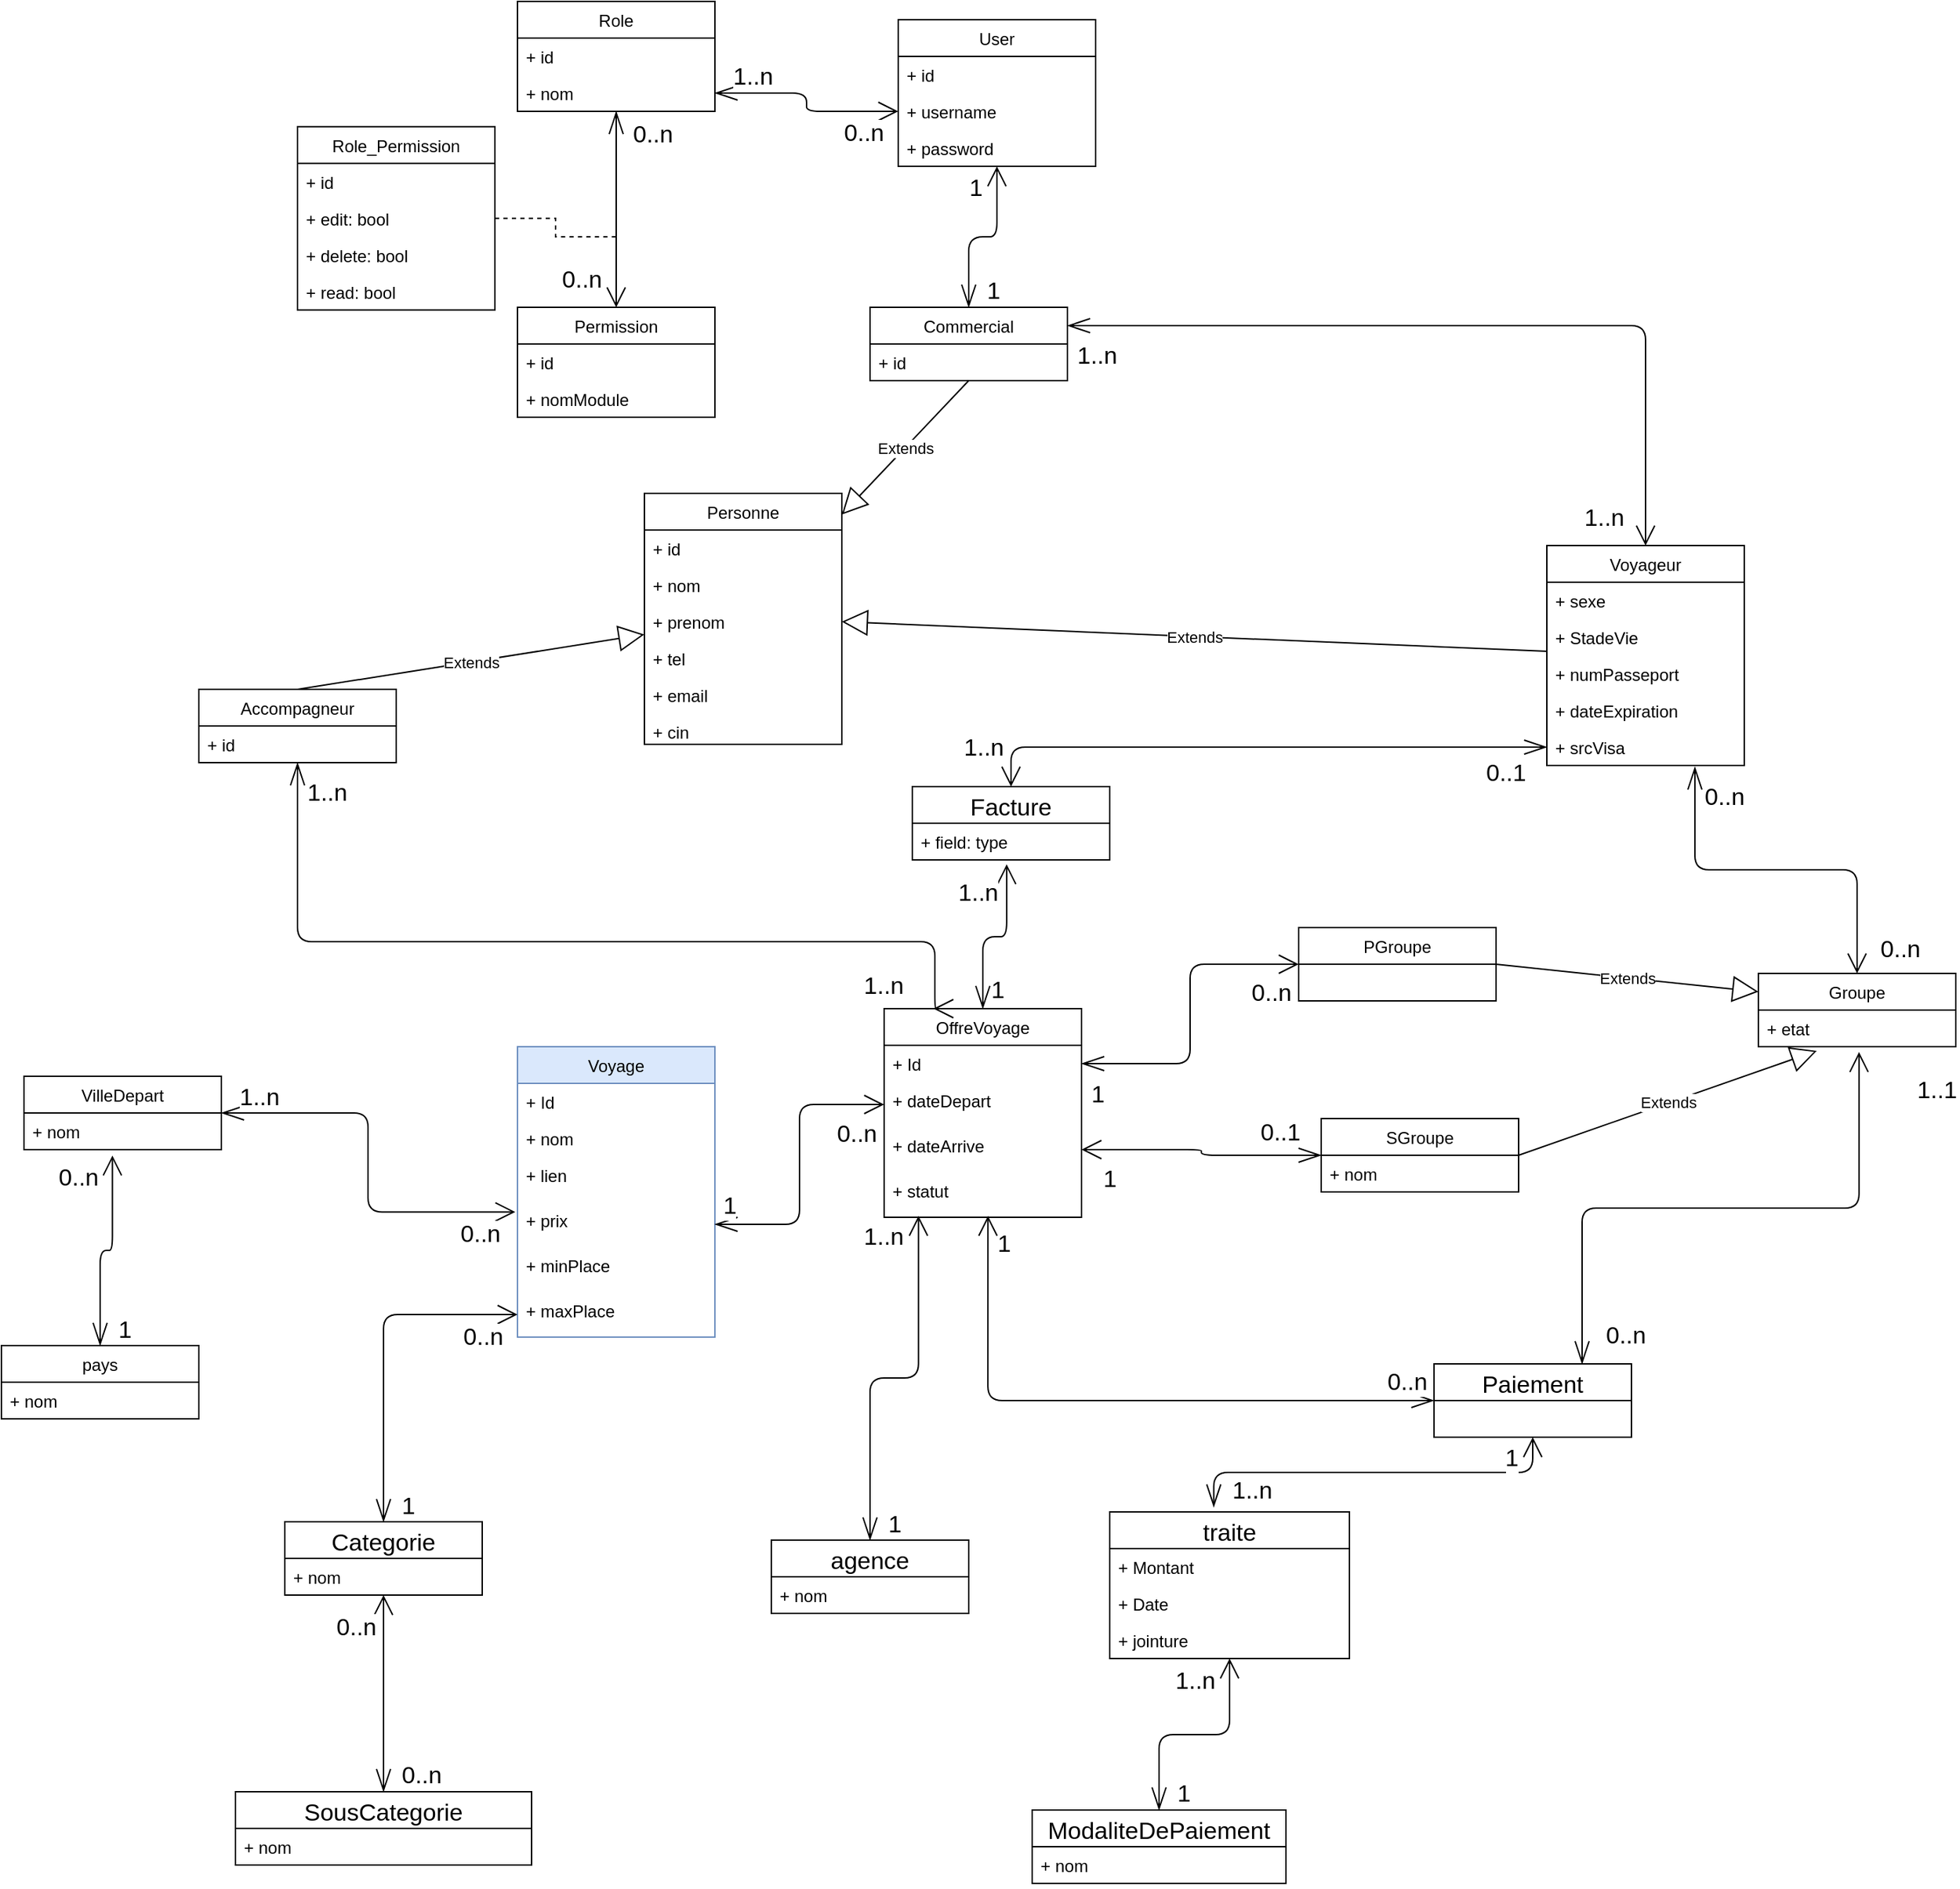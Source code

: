 <mxfile version="10.9.8" type="device"><diagram id="6EffG0PN63xr3bLfFd8C" name="Page-1"><mxGraphModel dx="1350" dy="1904" grid="1" gridSize="10" guides="1" tooltips="1" connect="1" arrows="1" fold="1" page="1" pageScale="1" pageWidth="850" pageHeight="1100" math="0" shadow="0"><root><mxCell id="0"/><mxCell id="1" parent="0"/><mxCell id="KXkBBrI5jtYuJ2ZugJr0-1" value="Voyage" style="swimlane;fontStyle=0;childLayout=stackLayout;horizontal=1;startSize=26;fillColor=#dae8fc;horizontalStack=0;resizeParent=1;resizeParentMax=0;resizeLast=0;collapsible=1;marginBottom=0;strokeColor=#6c8ebf;" parent="1" vertex="1"><mxGeometry x="650" y="294.5" width="140" height="206" as="geometry"/></mxCell><mxCell id="KXkBBrI5jtYuJ2ZugJr0-2" value="+ Id" style="text;strokeColor=none;fillColor=none;align=left;verticalAlign=top;spacingLeft=4;spacingRight=4;overflow=hidden;rotatable=0;points=[[0,0.5],[1,0.5]];portConstraint=eastwest;" parent="KXkBBrI5jtYuJ2ZugJr0-1" vertex="1"><mxGeometry y="26" width="140" height="26" as="geometry"/></mxCell><mxCell id="KXkBBrI5jtYuJ2ZugJr0-130" value="+ nom" style="text;strokeColor=none;fillColor=none;align=left;verticalAlign=top;spacingLeft=4;spacingRight=4;overflow=hidden;rotatable=0;points=[[0,0.5],[1,0.5]];portConstraint=eastwest;" parent="KXkBBrI5jtYuJ2ZugJr0-1" vertex="1"><mxGeometry y="52" width="140" height="26" as="geometry"/></mxCell><mxCell id="KXkBBrI5jtYuJ2ZugJr0-78" value="+ lien" style="text;strokeColor=none;fillColor=none;align=left;verticalAlign=top;spacingLeft=4;spacingRight=4;overflow=hidden;rotatable=0;points=[[0,0.5],[1,0.5]];portConstraint=eastwest;" parent="KXkBBrI5jtYuJ2ZugJr0-1" vertex="1"><mxGeometry y="78" width="140" height="32" as="geometry"/></mxCell><mxCell id="KXkBBrI5jtYuJ2ZugJr0-7" value="+ prix" style="text;strokeColor=none;fillColor=none;align=left;verticalAlign=top;spacingLeft=4;spacingRight=4;overflow=hidden;rotatable=0;points=[[0,0.5],[1,0.5]];portConstraint=eastwest;" parent="KXkBBrI5jtYuJ2ZugJr0-1" vertex="1"><mxGeometry y="110" width="140" height="32" as="geometry"/></mxCell><mxCell id="KXkBBrI5jtYuJ2ZugJr0-9" value="+ minPlace" style="text;strokeColor=none;fillColor=none;align=left;verticalAlign=top;spacingLeft=4;spacingRight=4;overflow=hidden;rotatable=0;points=[[0,0.5],[1,0.5]];portConstraint=eastwest;" parent="KXkBBrI5jtYuJ2ZugJr0-1" vertex="1"><mxGeometry y="142" width="140" height="32" as="geometry"/></mxCell><mxCell id="KXkBBrI5jtYuJ2ZugJr0-10" value="+ maxPlace" style="text;strokeColor=none;fillColor=none;align=left;verticalAlign=top;spacingLeft=4;spacingRight=4;overflow=hidden;rotatable=0;points=[[0,0.5],[1,0.5]];portConstraint=eastwest;" parent="KXkBBrI5jtYuJ2ZugJr0-1" vertex="1"><mxGeometry y="174" width="140" height="32" as="geometry"/></mxCell><mxCell id="KXkBBrI5jtYuJ2ZugJr0-12" value="Voyageur" style="swimlane;fontStyle=0;childLayout=stackLayout;horizontal=1;startSize=26;fillColor=none;horizontalStack=0;resizeParent=1;resizeParentMax=0;resizeLast=0;collapsible=1;marginBottom=0;html=0;" parent="1" vertex="1"><mxGeometry x="1380" y="-61" width="140" height="156" as="geometry"/></mxCell><mxCell id="KXkBBrI5jtYuJ2ZugJr0-16" value="+ sexe" style="text;strokeColor=none;fillColor=none;align=left;verticalAlign=top;spacingLeft=4;spacingRight=4;overflow=hidden;rotatable=0;points=[[0,0.5],[1,0.5]];portConstraint=eastwest;" parent="KXkBBrI5jtYuJ2ZugJr0-12" vertex="1"><mxGeometry y="26" width="140" height="26" as="geometry"/></mxCell><mxCell id="KXkBBrI5jtYuJ2ZugJr0-18" value="+ StadeVie" style="text;strokeColor=none;fillColor=none;align=left;verticalAlign=top;spacingLeft=4;spacingRight=4;overflow=hidden;rotatable=0;points=[[0,0.5],[1,0.5]];portConstraint=eastwest;" parent="KXkBBrI5jtYuJ2ZugJr0-12" vertex="1"><mxGeometry y="52" width="140" height="26" as="geometry"/></mxCell><mxCell id="KXkBBrI5jtYuJ2ZugJr0-21" value="+ numPasseport" style="text;strokeColor=none;fillColor=none;align=left;verticalAlign=top;spacingLeft=4;spacingRight=4;overflow=hidden;rotatable=0;points=[[0,0.5],[1,0.5]];portConstraint=eastwest;" parent="KXkBBrI5jtYuJ2ZugJr0-12" vertex="1"><mxGeometry y="78" width="140" height="26" as="geometry"/></mxCell><mxCell id="AhOKwYRZR0KPIhG8IY1f-8" value="+ dateExpiration" style="text;strokeColor=none;fillColor=none;align=left;verticalAlign=top;spacingLeft=4;spacingRight=4;overflow=hidden;rotatable=0;points=[[0,0.5],[1,0.5]];portConstraint=eastwest;" vertex="1" parent="KXkBBrI5jtYuJ2ZugJr0-12"><mxGeometry y="104" width="140" height="26" as="geometry"/></mxCell><mxCell id="KXkBBrI5jtYuJ2ZugJr0-22" value="+ srcVisa" style="text;strokeColor=none;fillColor=none;align=left;verticalAlign=top;spacingLeft=4;spacingRight=4;overflow=hidden;rotatable=0;points=[[0,0.5],[1,0.5]];portConstraint=eastwest;" parent="KXkBBrI5jtYuJ2ZugJr0-12" vertex="1"><mxGeometry y="130" width="140" height="26" as="geometry"/></mxCell><mxCell id="KXkBBrI5jtYuJ2ZugJr0-24" value="Commercial" style="swimlane;fontStyle=0;childLayout=stackLayout;horizontal=1;startSize=26;fillColor=none;horizontalStack=0;resizeParent=1;resizeParentMax=0;resizeLast=0;collapsible=1;marginBottom=0;html=0;" parent="1" vertex="1"><mxGeometry x="900" y="-230" width="140" height="52" as="geometry"/></mxCell><mxCell id="723uPb_m9EfrFKwQc0QF-35" value="+ id" style="text;strokeColor=none;fillColor=none;align=left;verticalAlign=top;spacingLeft=4;spacingRight=4;overflow=hidden;rotatable=0;points=[[0,0.5],[1,0.5]];portConstraint=eastwest;" parent="KXkBBrI5jtYuJ2ZugJr0-24" vertex="1"><mxGeometry y="26" width="140" height="26" as="geometry"/></mxCell><mxCell id="KXkBBrI5jtYuJ2ZugJr0-28" value="Personne" style="swimlane;fontStyle=0;childLayout=stackLayout;horizontal=1;startSize=26;fillColor=none;horizontalStack=0;resizeParent=1;resizeParentMax=0;resizeLast=0;collapsible=1;marginBottom=0;html=0;" parent="1" vertex="1"><mxGeometry x="740" y="-98" width="140" height="178" as="geometry"/></mxCell><mxCell id="KXkBBrI5jtYuJ2ZugJr0-29" value="+ id" style="text;strokeColor=none;fillColor=none;align=left;verticalAlign=top;spacingLeft=4;spacingRight=4;overflow=hidden;rotatable=0;points=[[0,0.5],[1,0.5]];portConstraint=eastwest;" parent="KXkBBrI5jtYuJ2ZugJr0-28" vertex="1"><mxGeometry y="26" width="140" height="26" as="geometry"/></mxCell><mxCell id="KXkBBrI5jtYuJ2ZugJr0-30" value="+ nom" style="text;strokeColor=none;fillColor=none;align=left;verticalAlign=top;spacingLeft=4;spacingRight=4;overflow=hidden;rotatable=0;points=[[0,0.5],[1,0.5]];portConstraint=eastwest;" parent="KXkBBrI5jtYuJ2ZugJr0-28" vertex="1"><mxGeometry y="52" width="140" height="26" as="geometry"/></mxCell><mxCell id="KXkBBrI5jtYuJ2ZugJr0-31" value="+ prenom" style="text;strokeColor=none;fillColor=none;align=left;verticalAlign=top;spacingLeft=4;spacingRight=4;overflow=hidden;rotatable=0;points=[[0,0.5],[1,0.5]];portConstraint=eastwest;" parent="KXkBBrI5jtYuJ2ZugJr0-28" vertex="1"><mxGeometry y="78" width="140" height="26" as="geometry"/></mxCell><mxCell id="KXkBBrI5jtYuJ2ZugJr0-32" value="+ tel" style="text;strokeColor=none;fillColor=none;align=left;verticalAlign=top;spacingLeft=4;spacingRight=4;overflow=hidden;rotatable=0;points=[[0,0.5],[1,0.5]];portConstraint=eastwest;" parent="KXkBBrI5jtYuJ2ZugJr0-28" vertex="1"><mxGeometry y="104" width="140" height="26" as="geometry"/></mxCell><mxCell id="KXkBBrI5jtYuJ2ZugJr0-33" value="+ email" style="text;strokeColor=none;fillColor=none;align=left;verticalAlign=top;spacingLeft=4;spacingRight=4;overflow=hidden;rotatable=0;points=[[0,0.5],[1,0.5]];portConstraint=eastwest;" parent="KXkBBrI5jtYuJ2ZugJr0-28" vertex="1"><mxGeometry y="130" width="140" height="26" as="geometry"/></mxCell><mxCell id="KXkBBrI5jtYuJ2ZugJr0-34" value="+ cin" style="text;strokeColor=none;fillColor=none;align=left;verticalAlign=top;spacingLeft=4;spacingRight=4;overflow=hidden;rotatable=0;points=[[0,0.5],[1,0.5]];portConstraint=eastwest;" parent="KXkBBrI5jtYuJ2ZugJr0-28" vertex="1"><mxGeometry y="156" width="140" height="22" as="geometry"/></mxCell><mxCell id="KXkBBrI5jtYuJ2ZugJr0-42" value="Accompagneur" style="swimlane;fontStyle=0;childLayout=stackLayout;horizontal=1;startSize=26;fillColor=none;horizontalStack=0;resizeParent=1;resizeParentMax=0;resizeLast=0;collapsible=1;marginBottom=0;html=0;" parent="1" vertex="1"><mxGeometry x="424" y="41" width="140" height="52" as="geometry"/></mxCell><mxCell id="723uPb_m9EfrFKwQc0QF-33" value="+ id" style="text;strokeColor=none;fillColor=none;align=left;verticalAlign=top;spacingLeft=4;spacingRight=4;overflow=hidden;rotatable=0;points=[[0,0.5],[1,0.5]];portConstraint=eastwest;" parent="KXkBBrI5jtYuJ2ZugJr0-42" vertex="1"><mxGeometry y="26" width="140" height="26" as="geometry"/></mxCell><mxCell id="KXkBBrI5jtYuJ2ZugJr0-46" value="Extends" style="endArrow=block;endSize=16;endFill=0;html=1;exitX=0.5;exitY=1;exitDx=0;exitDy=0;" parent="1" source="KXkBBrI5jtYuJ2ZugJr0-24" target="KXkBBrI5jtYuJ2ZugJr0-28" edge="1"><mxGeometry width="160" relative="1" as="geometry"><mxPoint x="290" y="634.5" as="sourcePoint"/><mxPoint x="730" y="114.5" as="targetPoint"/></mxGeometry></mxCell><mxCell id="KXkBBrI5jtYuJ2ZugJr0-47" value="Extends" style="endArrow=block;endSize=16;endFill=0;html=1;exitX=0.5;exitY=0;exitDx=0;exitDy=0;" parent="1" source="KXkBBrI5jtYuJ2ZugJr0-42" target="KXkBBrI5jtYuJ2ZugJr0-28" edge="1"><mxGeometry width="160" relative="1" as="geometry"><mxPoint x="270" y="674.5" as="sourcePoint"/><mxPoint x="430" y="674.5" as="targetPoint"/></mxGeometry></mxCell><mxCell id="KXkBBrI5jtYuJ2ZugJr0-48" value="Extends" style="endArrow=block;endSize=16;endFill=0;html=1;entryX=1;entryY=0.5;entryDx=0;entryDy=0;" parent="1" source="KXkBBrI5jtYuJ2ZugJr0-12" target="KXkBBrI5jtYuJ2ZugJr0-31" edge="1"><mxGeometry width="160" relative="1" as="geometry"><mxPoint x="840" y="115.5" as="sourcePoint"/><mxPoint x="780" y="-75.5" as="targetPoint"/></mxGeometry></mxCell><mxCell id="KXkBBrI5jtYuJ2ZugJr0-68" value="" style="endArrow=open;html=1;endSize=12;startArrow=openThin;startSize=14;startFill=0;edgeStyle=orthogonalEdgeStyle;exitX=1;exitY=0.25;exitDx=0;exitDy=0;" parent="1" source="KXkBBrI5jtYuJ2ZugJr0-24" target="KXkBBrI5jtYuJ2ZugJr0-12" edge="1"><mxGeometry relative="1" as="geometry"><mxPoint x="840" y="34.5" as="sourcePoint"/><mxPoint x="1019.857" y="-66" as="targetPoint"/></mxGeometry></mxCell><mxCell id="KXkBBrI5jtYuJ2ZugJr0-69" value="1..n" style="resizable=0;html=1;align=left;verticalAlign=top;labelBackgroundColor=#ffffff;fontSize=17;spacing=7;" parent="KXkBBrI5jtYuJ2ZugJr0-68" connectable="0" vertex="1"><mxGeometry x="-1" relative="1" as="geometry"/></mxCell><mxCell id="KXkBBrI5jtYuJ2ZugJr0-70" value="1..n" style="resizable=0;html=1;align=right;verticalAlign=top;labelBackgroundColor=#ffffff;fontSize=17;spacing=6;spacingRight=1;" parent="KXkBBrI5jtYuJ2ZugJr0-68" connectable="0" vertex="1"><mxGeometry x="1" relative="1" as="geometry"><mxPoint x="-10" y="-40" as="offset"/></mxGeometry></mxCell><mxCell id="KXkBBrI5jtYuJ2ZugJr0-75" value="" style="endArrow=open;html=1;endSize=12;startArrow=openThin;startSize=14;startFill=0;edgeStyle=orthogonalEdgeStyle;exitX=0.5;exitY=1;exitDx=0;exitDy=0;entryX=0.25;entryY=0;entryDx=0;entryDy=0;elbow=vertical;" parent="1" source="KXkBBrI5jtYuJ2ZugJr0-42" target="qyflQts6QzViR7CF0K68-1" edge="1"><mxGeometry relative="1" as="geometry"><mxPoint x="409.857" y="144.286" as="sourcePoint"/><mxPoint x="590" y="170" as="targetPoint"/><Array as="points"><mxPoint x="494" y="220"/><mxPoint x="946" y="220"/></Array></mxGeometry></mxCell><mxCell id="KXkBBrI5jtYuJ2ZugJr0-76" value="1..n" style="resizable=0;html=1;align=left;verticalAlign=top;labelBackgroundColor=#ffffff;fontSize=17;spacing=7;" parent="KXkBBrI5jtYuJ2ZugJr0-75" connectable="0" vertex="1"><mxGeometry x="-1" relative="1" as="geometry"/></mxCell><mxCell id="KXkBBrI5jtYuJ2ZugJr0-77" value="1..n" style="resizable=0;html=1;align=right;verticalAlign=top;labelBackgroundColor=#ffffff;fontSize=17;spacing=6;spacingRight=1;" parent="KXkBBrI5jtYuJ2ZugJr0-75" connectable="0" vertex="1"><mxGeometry x="1" relative="1" as="geometry"><mxPoint x="-15.5" y="-37" as="offset"/></mxGeometry></mxCell><mxCell id="KXkBBrI5jtYuJ2ZugJr0-79" value="Paiement" style="swimlane;fontStyle=0;childLayout=stackLayout;horizontal=1;startSize=26;fillColor=none;horizontalStack=0;resizeParent=1;resizeParentMax=0;resizeLast=0;collapsible=1;marginBottom=0;fontSize=17;html=0;" parent="1" vertex="1"><mxGeometry x="1300" y="519.5" width="140" height="52" as="geometry"/></mxCell><mxCell id="KXkBBrI5jtYuJ2ZugJr0-83" value="traite" style="swimlane;fontStyle=0;childLayout=stackLayout;horizontal=1;startSize=26;fillColor=none;horizontalStack=0;resizeParent=1;resizeParentMax=0;resizeLast=0;collapsible=1;marginBottom=0;fontSize=17;html=0;" parent="1" vertex="1"><mxGeometry x="1070" y="624.5" width="170" height="104" as="geometry"/></mxCell><mxCell id="KXkBBrI5jtYuJ2ZugJr0-84" value="+ Montant" style="text;strokeColor=none;fillColor=none;align=left;verticalAlign=top;spacingLeft=4;spacingRight=4;overflow=hidden;rotatable=0;points=[[0,0.5],[1,0.5]];portConstraint=eastwest;" parent="KXkBBrI5jtYuJ2ZugJr0-83" vertex="1"><mxGeometry y="26" width="170" height="26" as="geometry"/></mxCell><mxCell id="KXkBBrI5jtYuJ2ZugJr0-85" value="+ Date" style="text;strokeColor=none;fillColor=none;align=left;verticalAlign=top;spacingLeft=4;spacingRight=4;overflow=hidden;rotatable=0;points=[[0,0.5],[1,0.5]];portConstraint=eastwest;" parent="KXkBBrI5jtYuJ2ZugJr0-83" vertex="1"><mxGeometry y="52" width="170" height="26" as="geometry"/></mxCell><mxCell id="KXkBBrI5jtYuJ2ZugJr0-116" value="+ jointure&#xA;" style="text;strokeColor=none;fillColor=none;align=left;verticalAlign=top;spacingLeft=4;spacingRight=4;overflow=hidden;rotatable=0;points=[[0,0.5],[1,0.5]];portConstraint=eastwest;" parent="KXkBBrI5jtYuJ2ZugJr0-83" vertex="1"><mxGeometry y="78" width="170" height="26" as="geometry"/></mxCell><mxCell id="KXkBBrI5jtYuJ2ZugJr0-87" value="Facture" style="swimlane;fontStyle=0;childLayout=stackLayout;horizontal=1;startSize=26;fillColor=none;horizontalStack=0;resizeParent=1;resizeParentMax=0;resizeLast=0;collapsible=1;marginBottom=0;fontSize=17;html=0;" parent="1" vertex="1"><mxGeometry x="930" y="110" width="140" height="52" as="geometry"/></mxCell><mxCell id="KXkBBrI5jtYuJ2ZugJr0-88" value="+ field: type" style="text;strokeColor=none;fillColor=none;align=left;verticalAlign=top;spacingLeft=4;spacingRight=4;overflow=hidden;rotatable=0;points=[[0,0.5],[1,0.5]];portConstraint=eastwest;" parent="KXkBBrI5jtYuJ2ZugJr0-87" vertex="1"><mxGeometry y="26" width="140" height="26" as="geometry"/></mxCell><mxCell id="KXkBBrI5jtYuJ2ZugJr0-90" value="" style="endArrow=open;html=1;endSize=12;startArrow=openThin;startSize=14;startFill=0;edgeStyle=elbowEdgeStyle;entryX=0.478;entryY=1.118;entryDx=0;entryDy=0;exitX=0.5;exitY=0;exitDx=0;exitDy=0;elbow=vertical;entryPerimeter=0;" parent="1" source="qyflQts6QzViR7CF0K68-1" target="KXkBBrI5jtYuJ2ZugJr0-88" edge="1"><mxGeometry relative="1" as="geometry"><mxPoint x="811" y="265" as="sourcePoint"/><mxPoint x="1060" y="370" as="targetPoint"/></mxGeometry></mxCell><mxCell id="KXkBBrI5jtYuJ2ZugJr0-91" value="1" style="resizable=0;html=1;align=left;verticalAlign=top;labelBackgroundColor=#ffffff;fontSize=17;spacing=7;" parent="KXkBBrI5jtYuJ2ZugJr0-90" connectable="0" vertex="1"><mxGeometry x="-1" relative="1" as="geometry"><mxPoint x="-1" y="-35" as="offset"/></mxGeometry></mxCell><mxCell id="KXkBBrI5jtYuJ2ZugJr0-92" value="1..n" style="resizable=0;html=1;align=right;verticalAlign=top;labelBackgroundColor=#ffffff;fontSize=17;spacing=6;spacingRight=1;" parent="KXkBBrI5jtYuJ2ZugJr0-90" connectable="0" vertex="1"><mxGeometry x="1" relative="1" as="geometry"/></mxCell><mxCell id="KXkBBrI5jtYuJ2ZugJr0-97" value="" style="endArrow=open;html=1;endSize=12;startArrow=openThin;startSize=14;startFill=0;entryX=0.5;entryY=0;entryDx=0;entryDy=0;edgeStyle=orthogonalEdgeStyle;elbow=vertical;exitX=0;exitY=0.5;exitDx=0;exitDy=0;" parent="1" source="KXkBBrI5jtYuJ2ZugJr0-22" target="KXkBBrI5jtYuJ2ZugJr0-87" edge="1"><mxGeometry relative="1" as="geometry"><mxPoint x="1200" y="110" as="sourcePoint"/><mxPoint x="1157" y="102" as="targetPoint"/></mxGeometry></mxCell><mxCell id="KXkBBrI5jtYuJ2ZugJr0-98" value="&lt;div&gt;0..1&lt;/div&gt;" style="resizable=0;html=1;align=left;verticalAlign=top;labelBackgroundColor=#ffffff;fontSize=17;spacing=7;" parent="KXkBBrI5jtYuJ2ZugJr0-97" connectable="0" vertex="1"><mxGeometry x="-1" relative="1" as="geometry"><mxPoint x="-50" y="-3" as="offset"/></mxGeometry></mxCell><mxCell id="KXkBBrI5jtYuJ2ZugJr0-99" value="1..n" style="resizable=0;html=1;align=right;verticalAlign=top;labelBackgroundColor=#ffffff;fontSize=17;spacing=6;spacingRight=1;" parent="KXkBBrI5jtYuJ2ZugJr0-97" connectable="0" vertex="1"><mxGeometry x="1" relative="1" as="geometry"><mxPoint x="0.5" y="-48.5" as="offset"/></mxGeometry></mxCell><mxCell id="KXkBBrI5jtYuJ2ZugJr0-112" value="" style="endArrow=open;html=1;endSize=12;startArrow=openThin;startSize=14;startFill=0;exitX=0.434;exitY=-0.033;exitDx=0;exitDy=0;exitPerimeter=0;entryX=0.5;entryY=1;entryDx=0;entryDy=0;edgeStyle=elbowEdgeStyle;elbow=vertical;" parent="1" source="KXkBBrI5jtYuJ2ZugJr0-83" target="KXkBBrI5jtYuJ2ZugJr0-79" edge="1"><mxGeometry relative="1" as="geometry"><mxPoint x="1005" y="587.5" as="sourcePoint"/><mxPoint x="1094.353" y="496.824" as="targetPoint"/></mxGeometry></mxCell><mxCell id="KXkBBrI5jtYuJ2ZugJr0-113" value="1..n" style="resizable=0;html=1;align=left;verticalAlign=top;labelBackgroundColor=#ffffff;fontSize=17;" parent="KXkBBrI5jtYuJ2ZugJr0-112" connectable="0" vertex="1"><mxGeometry x="-1" relative="1" as="geometry"><mxPoint x="11" y="-28" as="offset"/></mxGeometry></mxCell><mxCell id="KXkBBrI5jtYuJ2ZugJr0-114" value="1" style="resizable=0;html=1;align=right;verticalAlign=top;labelBackgroundColor=#ffffff;fontSize=17;" parent="KXkBBrI5jtYuJ2ZugJr0-112" connectable="0" vertex="1"><mxGeometry x="1" relative="1" as="geometry"><mxPoint x="-9.5" y="-1" as="offset"/></mxGeometry></mxCell><mxCell id="KXkBBrI5jtYuJ2ZugJr0-117" value="" style="endArrow=open;html=1;endSize=12;startArrow=openThin;startSize=14;startFill=0;exitX=0;exitY=0.5;exitDx=0;exitDy=0;edgeStyle=orthogonalEdgeStyle;entryX=0.526;entryY=0.97;entryDx=0;entryDy=0;entryPerimeter=0;" parent="1" source="KXkBBrI5jtYuJ2ZugJr0-79" target="KXkBBrI5jtYuJ2ZugJr0-8" edge="1"><mxGeometry relative="1" as="geometry"><mxPoint x="910.059" y="614.912" as="sourcePoint"/><mxPoint x="981" y="364" as="targetPoint"/></mxGeometry></mxCell><mxCell id="KXkBBrI5jtYuJ2ZugJr0-118" value="0..n" style="resizable=0;html=1;align=left;verticalAlign=top;labelBackgroundColor=#ffffff;fontSize=17;" parent="KXkBBrI5jtYuJ2ZugJr0-117" connectable="0" vertex="1"><mxGeometry x="-1" relative="1" as="geometry"><mxPoint x="-35" y="-29.5" as="offset"/></mxGeometry></mxCell><mxCell id="KXkBBrI5jtYuJ2ZugJr0-119" value="1" style="resizable=0;html=1;align=right;verticalAlign=top;labelBackgroundColor=#ffffff;fontSize=17;" parent="KXkBBrI5jtYuJ2ZugJr0-117" connectable="0" vertex="1"><mxGeometry x="1" relative="1" as="geometry"><mxPoint x="17" y="3.5" as="offset"/></mxGeometry></mxCell><mxCell id="KXkBBrI5jtYuJ2ZugJr0-121" value="agence" style="swimlane;fontStyle=0;childLayout=stackLayout;horizontal=1;startSize=26;fillColor=none;horizontalStack=0;resizeParent=1;resizeParentMax=0;resizeLast=0;collapsible=1;marginBottom=0;fontSize=17;html=0;" parent="1" vertex="1"><mxGeometry x="830" y="644.5" width="140" height="52" as="geometry"/></mxCell><mxCell id="KXkBBrI5jtYuJ2ZugJr0-122" value="+ nom" style="text;strokeColor=none;fillColor=none;align=left;verticalAlign=top;spacingLeft=4;spacingRight=4;overflow=hidden;rotatable=0;points=[[0,0.5],[1,0.5]];portConstraint=eastwest;" parent="KXkBBrI5jtYuJ2ZugJr0-121" vertex="1"><mxGeometry y="26" width="140" height="26" as="geometry"/></mxCell><mxCell id="KXkBBrI5jtYuJ2ZugJr0-126" value="" style="endArrow=open;html=1;endSize=12;startArrow=openThin;startSize=14;startFill=0;exitX=0.5;exitY=0;exitDx=0;exitDy=0;edgeStyle=elbowEdgeStyle;elbow=vertical;entryX=0.174;entryY=0.968;entryDx=0;entryDy=0;entryPerimeter=0;" parent="1" source="KXkBBrI5jtYuJ2ZugJr0-121" target="KXkBBrI5jtYuJ2ZugJr0-8" edge="1"><mxGeometry relative="1" as="geometry"><mxPoint x="732.5" y="728.5" as="sourcePoint"/><mxPoint x="920" y="460" as="targetPoint"/></mxGeometry></mxCell><mxCell id="KXkBBrI5jtYuJ2ZugJr0-127" value="1" style="resizable=0;html=1;align=left;verticalAlign=top;labelBackgroundColor=#ffffff;fontSize=17;" parent="KXkBBrI5jtYuJ2ZugJr0-126" connectable="0" vertex="1"><mxGeometry x="-1" relative="1" as="geometry"><mxPoint x="11" y="-28" as="offset"/></mxGeometry></mxCell><mxCell id="KXkBBrI5jtYuJ2ZugJr0-128" value="1..n" style="resizable=0;html=1;align=right;verticalAlign=top;labelBackgroundColor=#ffffff;fontSize=17;" parent="KXkBBrI5jtYuJ2ZugJr0-126" connectable="0" vertex="1"><mxGeometry x="1" relative="1" as="geometry"><mxPoint x="-9.5" y="-1" as="offset"/></mxGeometry></mxCell><mxCell id="KXkBBrI5jtYuJ2ZugJr0-134" value="ModaliteDePaiement" style="swimlane;fontStyle=0;childLayout=stackLayout;horizontal=1;startSize=26;fillColor=none;horizontalStack=0;resizeParent=1;resizeParentMax=0;resizeLast=0;collapsible=1;marginBottom=0;fontSize=17;html=0;" parent="1" vertex="1"><mxGeometry x="1015" y="836" width="180" height="52" as="geometry"/></mxCell><mxCell id="KXkBBrI5jtYuJ2ZugJr0-135" value="+ nom" style="text;strokeColor=none;fillColor=none;align=left;verticalAlign=top;spacingLeft=4;spacingRight=4;overflow=hidden;rotatable=0;points=[[0,0.5],[1,0.5]];portConstraint=eastwest;" parent="KXkBBrI5jtYuJ2ZugJr0-134" vertex="1"><mxGeometry y="26" width="180" height="26" as="geometry"/></mxCell><mxCell id="KXkBBrI5jtYuJ2ZugJr0-136" value="" style="endArrow=open;html=1;endSize=12;startArrow=openThin;startSize=14;startFill=0;edgeStyle=elbowEdgeStyle;elbow=vertical;" parent="1" source="KXkBBrI5jtYuJ2ZugJr0-134" target="KXkBBrI5jtYuJ2ZugJr0-116" edge="1"><mxGeometry relative="1" as="geometry"><mxPoint x="900" y="908" as="sourcePoint"/><mxPoint x="950" y="741.5" as="targetPoint"/></mxGeometry></mxCell><mxCell id="KXkBBrI5jtYuJ2ZugJr0-137" value="1" style="resizable=0;html=1;align=left;verticalAlign=top;labelBackgroundColor=#ffffff;fontSize=17;" parent="KXkBBrI5jtYuJ2ZugJr0-136" connectable="0" vertex="1"><mxGeometry x="-1" relative="1" as="geometry"><mxPoint x="11" y="-28" as="offset"/></mxGeometry></mxCell><mxCell id="KXkBBrI5jtYuJ2ZugJr0-138" value="1..n" style="resizable=0;html=1;align=right;verticalAlign=top;labelBackgroundColor=#ffffff;fontSize=17;" parent="KXkBBrI5jtYuJ2ZugJr0-136" connectable="0" vertex="1"><mxGeometry x="1" relative="1" as="geometry"><mxPoint x="-9.5" y="-1" as="offset"/></mxGeometry></mxCell><mxCell id="KXkBBrI5jtYuJ2ZugJr0-139" value="Role" style="swimlane;fontStyle=0;childLayout=stackLayout;horizontal=1;startSize=26;fillColor=none;horizontalStack=0;resizeParent=1;resizeParentMax=0;resizeLast=0;collapsible=1;marginBottom=0;html=0;" parent="1" vertex="1"><mxGeometry x="650" y="-447" width="140" height="78" as="geometry"/></mxCell><mxCell id="723uPb_m9EfrFKwQc0QF-36" value="+ id" style="text;strokeColor=none;fillColor=none;align=left;verticalAlign=top;spacingLeft=4;spacingRight=4;overflow=hidden;rotatable=0;points=[[0,0.5],[1,0.5]];portConstraint=eastwest;" parent="KXkBBrI5jtYuJ2ZugJr0-139" vertex="1"><mxGeometry y="26" width="140" height="26" as="geometry"/></mxCell><mxCell id="KXkBBrI5jtYuJ2ZugJr0-141" value="+ nom&#xA;" style="text;strokeColor=none;fillColor=none;align=left;verticalAlign=top;spacingLeft=4;spacingRight=4;overflow=hidden;rotatable=0;points=[[0,0.5],[1,0.5]];portConstraint=eastwest;" parent="KXkBBrI5jtYuJ2ZugJr0-139" vertex="1"><mxGeometry y="52" width="140" height="26" as="geometry"/></mxCell><mxCell id="KXkBBrI5jtYuJ2ZugJr0-147" value="" style="endArrow=open;html=1;endSize=12;startArrow=openThin;startSize=14;startFill=0;edgeStyle=elbowEdgeStyle;elbow=vertical;" parent="1" target="KXkBBrI5jtYuJ2ZugJr0-153" edge="1"><mxGeometry relative="1" as="geometry"><mxPoint x="970" y="-230" as="sourcePoint"/><mxPoint x="760" y="-314" as="targetPoint"/></mxGeometry></mxCell><mxCell id="KXkBBrI5jtYuJ2ZugJr0-148" value="1" style="resizable=0;html=1;align=left;verticalAlign=top;labelBackgroundColor=#ffffff;fontSize=17;" parent="KXkBBrI5jtYuJ2ZugJr0-147" connectable="0" vertex="1"><mxGeometry x="-1" relative="1" as="geometry"><mxPoint x="11" y="-28" as="offset"/></mxGeometry></mxCell><mxCell id="KXkBBrI5jtYuJ2ZugJr0-149" value="1" style="resizable=0;html=1;align=right;verticalAlign=top;labelBackgroundColor=#ffffff;fontSize=17;" parent="KXkBBrI5jtYuJ2ZugJr0-147" connectable="0" vertex="1"><mxGeometry x="1" relative="1" as="geometry"><mxPoint x="-9.5" y="-1" as="offset"/></mxGeometry></mxCell><mxCell id="KXkBBrI5jtYuJ2ZugJr0-150" value="User" style="swimlane;fontStyle=0;childLayout=stackLayout;horizontal=1;startSize=26;fillColor=none;horizontalStack=0;resizeParent=1;resizeParentMax=0;resizeLast=0;collapsible=1;marginBottom=0;html=0;" parent="1" vertex="1"><mxGeometry x="920" y="-434" width="140" height="104" as="geometry"/></mxCell><mxCell id="KXkBBrI5jtYuJ2ZugJr0-151" value="+ id" style="text;strokeColor=none;fillColor=none;align=left;verticalAlign=top;spacingLeft=4;spacingRight=4;overflow=hidden;rotatable=0;points=[[0,0.5],[1,0.5]];portConstraint=eastwest;" parent="KXkBBrI5jtYuJ2ZugJr0-150" vertex="1"><mxGeometry y="26" width="140" height="26" as="geometry"/></mxCell><mxCell id="KXkBBrI5jtYuJ2ZugJr0-152" value="+ username" style="text;strokeColor=none;fillColor=none;align=left;verticalAlign=top;spacingLeft=4;spacingRight=4;overflow=hidden;rotatable=0;points=[[0,0.5],[1,0.5]];portConstraint=eastwest;" parent="KXkBBrI5jtYuJ2ZugJr0-150" vertex="1"><mxGeometry y="52" width="140" height="26" as="geometry"/></mxCell><mxCell id="KXkBBrI5jtYuJ2ZugJr0-153" value="+ password" style="text;strokeColor=none;fillColor=none;align=left;verticalAlign=top;spacingLeft=4;spacingRight=4;overflow=hidden;rotatable=0;points=[[0,0.5],[1,0.5]];portConstraint=eastwest;" parent="KXkBBrI5jtYuJ2ZugJr0-150" vertex="1"><mxGeometry y="78" width="140" height="26" as="geometry"/></mxCell><mxCell id="KXkBBrI5jtYuJ2ZugJr0-154" value="" style="endArrow=open;html=1;endSize=12;startArrow=openThin;startSize=14;startFill=0;exitX=1;exitY=0.5;exitDx=0;exitDy=0;edgeStyle=orthogonalEdgeStyle;elbow=vertical;entryX=0;entryY=0.5;entryDx=0;entryDy=0;" parent="1" source="KXkBBrI5jtYuJ2ZugJr0-141" target="KXkBBrI5jtYuJ2ZugJr0-152" edge="1"><mxGeometry relative="1" as="geometry"><mxPoint x="850" y="-230" as="sourcePoint"/><mxPoint x="870" y="-330" as="targetPoint"/></mxGeometry></mxCell><mxCell id="KXkBBrI5jtYuJ2ZugJr0-155" value="1..n" style="resizable=0;html=1;align=left;verticalAlign=top;labelBackgroundColor=#ffffff;fontSize=17;" parent="KXkBBrI5jtYuJ2ZugJr0-154" connectable="0" vertex="1"><mxGeometry x="-1" relative="1" as="geometry"><mxPoint x="11" y="-28" as="offset"/></mxGeometry></mxCell><mxCell id="KXkBBrI5jtYuJ2ZugJr0-156" value="0..n" style="resizable=0;html=1;align=right;verticalAlign=top;labelBackgroundColor=#ffffff;fontSize=17;" parent="KXkBBrI5jtYuJ2ZugJr0-154" connectable="0" vertex="1"><mxGeometry x="1" relative="1" as="geometry"><mxPoint x="-9.5" y="-1" as="offset"/></mxGeometry></mxCell><mxCell id="KXkBBrI5jtYuJ2ZugJr0-160" value="" style="endArrow=open;html=1;endSize=12;startArrow=openThin;startSize=14;startFill=0;exitX=0.75;exitY=0;exitDx=0;exitDy=0;edgeStyle=elbowEdgeStyle;elbow=vertical;entryX=0.51;entryY=1.146;entryDx=0;entryDy=0;entryPerimeter=0;" parent="1" source="KXkBBrI5jtYuJ2ZugJr0-79" target="AhOKwYRZR0KPIhG8IY1f-34" edge="1"><mxGeometry relative="1" as="geometry"><mxPoint x="1502" y="354" as="sourcePoint"/><mxPoint x="1600" y="346.5" as="targetPoint"/></mxGeometry></mxCell><mxCell id="KXkBBrI5jtYuJ2ZugJr0-161" value="0..n" style="resizable=0;html=1;align=left;verticalAlign=top;labelBackgroundColor=#ffffff;fontSize=17;" parent="KXkBBrI5jtYuJ2ZugJr0-160" connectable="0" vertex="1"><mxGeometry x="-1" relative="1" as="geometry"><mxPoint x="15" y="-37" as="offset"/></mxGeometry></mxCell><mxCell id="KXkBBrI5jtYuJ2ZugJr0-162" value="1..1" style="resizable=0;html=1;align=right;verticalAlign=top;labelBackgroundColor=#ffffff;fontSize=17;" parent="KXkBBrI5jtYuJ2ZugJr0-160" connectable="0" vertex="1"><mxGeometry x="1" relative="1" as="geometry"><mxPoint x="70" y="11" as="offset"/></mxGeometry></mxCell><mxCell id="723uPb_m9EfrFKwQc0QF-5" value="SGroupe" style="swimlane;fontStyle=0;childLayout=stackLayout;horizontal=1;startSize=26;fillColor=none;horizontalStack=0;resizeParent=1;resizeParentMax=0;resizeLast=0;collapsible=1;marginBottom=0;" parent="1" vertex="1"><mxGeometry x="1220" y="345.5" width="140" height="52" as="geometry"/></mxCell><mxCell id="723uPb_m9EfrFKwQc0QF-6" value="+ nom" style="text;strokeColor=none;fillColor=none;align=left;verticalAlign=top;spacingLeft=4;spacingRight=4;overflow=hidden;rotatable=0;points=[[0,0.5],[1,0.5]];portConstraint=eastwest;" parent="723uPb_m9EfrFKwQc0QF-5" vertex="1"><mxGeometry y="26" width="140" height="26" as="geometry"/></mxCell><mxCell id="723uPb_m9EfrFKwQc0QF-9" value="" style="endArrow=open;html=1;endSize=12;startArrow=openThin;startSize=14;startFill=0;edgeStyle=elbowEdgeStyle;exitX=0.75;exitY=1.038;exitDx=0;exitDy=0;exitPerimeter=0;elbow=vertical;entryX=0.5;entryY=0;entryDx=0;entryDy=0;" parent="1" source="KXkBBrI5jtYuJ2ZugJr0-22" target="AhOKwYRZR0KPIhG8IY1f-30" edge="1"><mxGeometry relative="1" as="geometry"><mxPoint x="1030" y="331.059" as="sourcePoint"/><mxPoint x="1409.647" y="52" as="targetPoint"/></mxGeometry></mxCell><mxCell id="723uPb_m9EfrFKwQc0QF-10" value="0..n" style="resizable=0;html=1;align=left;verticalAlign=top;labelBackgroundColor=#ffffff;fontSize=17;spacing=7;" parent="723uPb_m9EfrFKwQc0QF-9" connectable="0" vertex="1"><mxGeometry x="-1" relative="1" as="geometry"/></mxCell><mxCell id="723uPb_m9EfrFKwQc0QF-11" value="0..n" style="resizable=0;html=1;align=right;verticalAlign=top;labelBackgroundColor=#ffffff;fontSize=17;spacing=6;spacingRight=1;" parent="723uPb_m9EfrFKwQc0QF-9" connectable="0" vertex="1"><mxGeometry x="1" relative="1" as="geometry"><mxPoint x="50" y="-37.5" as="offset"/></mxGeometry></mxCell><mxCell id="723uPb_m9EfrFKwQc0QF-12" value="" style="endArrow=open;html=1;endSize=12;startArrow=openThin;startSize=14;startFill=0;exitX=0;exitY=0.5;exitDx=0;exitDy=0;elbow=vertical;edgeStyle=orthogonalEdgeStyle;entryX=1;entryY=0.5;entryDx=0;entryDy=0;" parent="1" source="723uPb_m9EfrFKwQc0QF-5" target="KXkBBrI5jtYuJ2ZugJr0-6" edge="1"><mxGeometry relative="1" as="geometry"><mxPoint x="1123.471" y="201.824" as="sourcePoint"/><mxPoint x="910" y="359.5" as="targetPoint"/></mxGeometry></mxCell><mxCell id="723uPb_m9EfrFKwQc0QF-13" value="0..1" style="resizable=0;html=1;align=left;verticalAlign=top;labelBackgroundColor=#ffffff;fontSize=17;spacing=7;direction=south;" parent="723uPb_m9EfrFKwQc0QF-12" connectable="0" vertex="1"><mxGeometry x="-1" relative="1" as="geometry"><mxPoint x="-50" y="-38" as="offset"/></mxGeometry></mxCell><mxCell id="723uPb_m9EfrFKwQc0QF-14" value="1" style="resizable=0;html=1;align=right;verticalAlign=top;labelBackgroundColor=#ffffff;fontSize=17;spacing=6;spacingRight=1;" parent="723uPb_m9EfrFKwQc0QF-12" connectable="0" vertex="1"><mxGeometry x="1" relative="1" as="geometry"><mxPoint x="30" as="offset"/></mxGeometry></mxCell><mxCell id="723uPb_m9EfrFKwQc0QF-16" value="Permission" style="swimlane;fontStyle=0;childLayout=stackLayout;horizontal=1;startSize=26;fillColor=none;horizontalStack=0;resizeParent=1;resizeParentMax=0;resizeLast=0;collapsible=1;marginBottom=0;html=0;" parent="1" vertex="1"><mxGeometry x="650" y="-230" width="140" height="78" as="geometry"/></mxCell><mxCell id="723uPb_m9EfrFKwQc0QF-37" value="+ id" style="text;strokeColor=none;fillColor=none;align=left;verticalAlign=top;spacingLeft=4;spacingRight=4;overflow=hidden;rotatable=0;points=[[0,0.5],[1,0.5]];portConstraint=eastwest;" parent="723uPb_m9EfrFKwQc0QF-16" vertex="1"><mxGeometry y="26" width="140" height="26" as="geometry"/></mxCell><mxCell id="723uPb_m9EfrFKwQc0QF-17" value="+ nomModule&#xA;" style="text;strokeColor=none;fillColor=none;align=left;verticalAlign=top;spacingLeft=4;spacingRight=4;overflow=hidden;rotatable=0;points=[[0,0.5],[1,0.5]];portConstraint=eastwest;" parent="723uPb_m9EfrFKwQc0QF-16" vertex="1"><mxGeometry y="52" width="140" height="26" as="geometry"/></mxCell><mxCell id="723uPb_m9EfrFKwQc0QF-18" value="" style="endArrow=open;html=1;endSize=12;startArrow=openThin;startSize=14;startFill=0;edgeStyle=elbowEdgeStyle;elbow=vertical;entryX=0.5;entryY=0;entryDx=0;entryDy=0;" parent="1" source="KXkBBrI5jtYuJ2ZugJr0-141" target="723uPb_m9EfrFKwQc0QF-16" edge="1"><mxGeometry relative="1" as="geometry"><mxPoint x="690.147" y="-375.382" as="sourcePoint"/><mxPoint x="820.735" y="-336.559" as="targetPoint"/></mxGeometry></mxCell><mxCell id="723uPb_m9EfrFKwQc0QF-19" value="0..n" style="resizable=0;html=1;align=left;verticalAlign=top;labelBackgroundColor=#ffffff;fontSize=17;" parent="723uPb_m9EfrFKwQc0QF-18" connectable="0" vertex="1"><mxGeometry x="-1" relative="1" as="geometry"><mxPoint x="10" as="offset"/></mxGeometry></mxCell><mxCell id="723uPb_m9EfrFKwQc0QF-20" value="0..n" style="resizable=0;html=1;align=right;verticalAlign=top;labelBackgroundColor=#ffffff;fontSize=17;" parent="723uPb_m9EfrFKwQc0QF-18" connectable="0" vertex="1"><mxGeometry x="1" relative="1" as="geometry"><mxPoint x="-10" y="-36" as="offset"/></mxGeometry></mxCell><mxCell id="723uPb_m9EfrFKwQc0QF-29" value="Role_Permission" style="swimlane;fontStyle=0;childLayout=stackLayout;horizontal=1;startSize=26;fillColor=none;horizontalStack=0;resizeParent=1;resizeParentMax=0;resizeLast=0;collapsible=1;marginBottom=0;" parent="1" vertex="1"><mxGeometry x="494" y="-358.176" width="140" height="130" as="geometry"/></mxCell><mxCell id="723uPb_m9EfrFKwQc0QF-38" value="+ id" style="text;strokeColor=none;fillColor=none;align=left;verticalAlign=top;spacingLeft=4;spacingRight=4;overflow=hidden;rotatable=0;points=[[0,0.5],[1,0.5]];portConstraint=eastwest;" parent="723uPb_m9EfrFKwQc0QF-29" vertex="1"><mxGeometry y="26" width="140" height="26" as="geometry"/></mxCell><mxCell id="723uPb_m9EfrFKwQc0QF-30" value="+ edit: bool" style="text;strokeColor=none;fillColor=none;align=left;verticalAlign=top;spacingLeft=4;spacingRight=4;overflow=hidden;rotatable=0;points=[[0,0.5],[1,0.5]];portConstraint=eastwest;" parent="723uPb_m9EfrFKwQc0QF-29" vertex="1"><mxGeometry y="52" width="140" height="26" as="geometry"/></mxCell><mxCell id="723uPb_m9EfrFKwQc0QF-31" value="+ delete: bool" style="text;strokeColor=none;fillColor=none;align=left;verticalAlign=top;spacingLeft=4;spacingRight=4;overflow=hidden;rotatable=0;points=[[0,0.5],[1,0.5]];portConstraint=eastwest;" parent="723uPb_m9EfrFKwQc0QF-29" vertex="1"><mxGeometry y="78" width="140" height="26" as="geometry"/></mxCell><mxCell id="723uPb_m9EfrFKwQc0QF-32" value="+ read: bool" style="text;strokeColor=none;fillColor=none;align=left;verticalAlign=top;spacingLeft=4;spacingRight=4;overflow=hidden;rotatable=0;points=[[0,0.5],[1,0.5]];portConstraint=eastwest;" parent="723uPb_m9EfrFKwQc0QF-29" vertex="1"><mxGeometry y="104" width="140" height="26" as="geometry"/></mxCell><mxCell id="723uPb_m9EfrFKwQc0QF-39" style="edgeStyle=elbowEdgeStyle;rounded=0;orthogonalLoop=1;jettySize=auto;html=1;exitX=1;exitY=0.5;exitDx=0;exitDy=0;endArrow=none;endFill=0;dashed=1;" parent="1" source="723uPb_m9EfrFKwQc0QF-30" edge="1"><mxGeometry relative="1" as="geometry"><mxPoint x="720" y="-280" as="targetPoint"/></mxGeometry></mxCell><mxCell id="ZBDYqwrVF6sO9wzA_X2L-5" value="SousCategorie" style="swimlane;fontStyle=0;childLayout=stackLayout;horizontal=1;startSize=26;fillColor=none;horizontalStack=0;resizeParent=1;resizeParentMax=0;resizeLast=0;collapsible=1;marginBottom=0;fontSize=17;html=0;" parent="1" vertex="1"><mxGeometry x="450" y="823" width="210" height="52" as="geometry"/></mxCell><mxCell id="ZBDYqwrVF6sO9wzA_X2L-6" value="+ nom" style="text;strokeColor=none;fillColor=none;align=left;verticalAlign=top;spacingLeft=4;spacingRight=4;overflow=hidden;rotatable=0;points=[[0,0.5],[1,0.5]];portConstraint=eastwest;" parent="ZBDYqwrVF6sO9wzA_X2L-5" vertex="1"><mxGeometry y="26" width="210" height="26" as="geometry"/></mxCell><mxCell id="ZBDYqwrVF6sO9wzA_X2L-7" value="Categorie" style="swimlane;fontStyle=0;childLayout=stackLayout;horizontal=1;startSize=26;fillColor=none;horizontalStack=0;resizeParent=1;resizeParentMax=0;resizeLast=0;collapsible=1;marginBottom=0;fontSize=17;html=0;" parent="1" vertex="1"><mxGeometry x="485" y="631.5" width="140" height="52" as="geometry"/></mxCell><mxCell id="ZBDYqwrVF6sO9wzA_X2L-8" value="+ nom" style="text;strokeColor=none;fillColor=none;align=left;verticalAlign=top;spacingLeft=4;spacingRight=4;overflow=hidden;rotatable=0;points=[[0,0.5],[1,0.5]];portConstraint=eastwest;" parent="ZBDYqwrVF6sO9wzA_X2L-7" vertex="1"><mxGeometry y="26" width="140" height="26" as="geometry"/></mxCell><mxCell id="ZBDYqwrVF6sO9wzA_X2L-9" value="" style="endArrow=open;html=1;endSize=12;startArrow=openThin;startSize=14;startFill=0;exitX=0.5;exitY=0;exitDx=0;exitDy=0;edgeStyle=orthogonalEdgeStyle;entryX=0;entryY=0.5;entryDx=0;entryDy=0;" parent="1" source="ZBDYqwrVF6sO9wzA_X2L-7" target="KXkBBrI5jtYuJ2ZugJr0-10" edge="1"><mxGeometry relative="1" as="geometry"><mxPoint x="597.235" y="662.765" as="sourcePoint"/><mxPoint x="669.647" y="539.176" as="targetPoint"/></mxGeometry></mxCell><mxCell id="ZBDYqwrVF6sO9wzA_X2L-10" value="1" style="resizable=0;html=1;align=left;verticalAlign=top;labelBackgroundColor=#ffffff;fontSize=17;" parent="ZBDYqwrVF6sO9wzA_X2L-9" connectable="0" vertex="1"><mxGeometry x="-1" relative="1" as="geometry"><mxPoint x="11" y="-28" as="offset"/></mxGeometry></mxCell><mxCell id="ZBDYqwrVF6sO9wzA_X2L-11" value="0..n" style="resizable=0;html=1;align=right;verticalAlign=top;labelBackgroundColor=#ffffff;fontSize=17;" parent="ZBDYqwrVF6sO9wzA_X2L-9" connectable="0" vertex="1"><mxGeometry x="1" relative="1" as="geometry"><mxPoint x="-9.5" y="-1" as="offset"/></mxGeometry></mxCell><mxCell id="ZBDYqwrVF6sO9wzA_X2L-12" value="" style="endArrow=open;html=1;endSize=12;startArrow=openThin;startSize=14;startFill=0;exitX=0.5;exitY=0;exitDx=0;exitDy=0;edgeStyle=orthogonalEdgeStyle;entryX=0.5;entryY=1;entryDx=0;entryDy=0;" parent="1" source="ZBDYqwrVF6sO9wzA_X2L-5" target="ZBDYqwrVF6sO9wzA_X2L-7" edge="1"><mxGeometry relative="1" as="geometry"><mxPoint x="560.235" y="790.382" as="sourcePoint"/><mxPoint x="669.647" y="613.912" as="targetPoint"/></mxGeometry></mxCell><mxCell id="ZBDYqwrVF6sO9wzA_X2L-13" value="0..n" style="resizable=0;html=1;align=left;verticalAlign=top;labelBackgroundColor=#ffffff;fontSize=17;" parent="ZBDYqwrVF6sO9wzA_X2L-12" connectable="0" vertex="1"><mxGeometry x="-1" relative="1" as="geometry"><mxPoint x="11" y="-28" as="offset"/></mxGeometry></mxCell><mxCell id="ZBDYqwrVF6sO9wzA_X2L-14" value="0..n" style="resizable=0;html=1;align=right;verticalAlign=top;labelBackgroundColor=#ffffff;fontSize=17;" parent="ZBDYqwrVF6sO9wzA_X2L-12" connectable="0" vertex="1"><mxGeometry x="1" relative="1" as="geometry"><mxPoint x="-5" y="6" as="offset"/></mxGeometry></mxCell><mxCell id="qyflQts6QzViR7CF0K68-1" value="OffreVoyage" style="swimlane;fontStyle=0;childLayout=stackLayout;horizontal=1;startSize=26;fillColor=none;horizontalStack=0;resizeParent=1;resizeParentMax=0;resizeLast=0;collapsible=1;marginBottom=0;" parent="1" vertex="1"><mxGeometry x="910" y="267.5" width="140" height="148" as="geometry"/></mxCell><mxCell id="qyflQts6QzViR7CF0K68-4" value="+ Id" style="text;strokeColor=none;fillColor=none;align=left;verticalAlign=top;spacingLeft=4;spacingRight=4;overflow=hidden;rotatable=0;points=[[0,0.5],[1,0.5]];portConstraint=eastwest;" parent="qyflQts6QzViR7CF0K68-1" vertex="1"><mxGeometry y="26" width="140" height="26" as="geometry"/></mxCell><mxCell id="KXkBBrI5jtYuJ2ZugJr0-5" value="+ dateDepart" style="text;strokeColor=none;fillColor=none;align=left;verticalAlign=top;spacingLeft=4;spacingRight=4;overflow=hidden;rotatable=0;points=[[0,0.5],[1,0.5]];portConstraint=eastwest;" parent="qyflQts6QzViR7CF0K68-1" vertex="1"><mxGeometry y="52" width="140" height="32" as="geometry"/></mxCell><mxCell id="KXkBBrI5jtYuJ2ZugJr0-6" value="+ dateArrive" style="text;strokeColor=none;fillColor=none;align=left;verticalAlign=top;spacingLeft=4;spacingRight=4;overflow=hidden;rotatable=0;points=[[0,0.5],[1,0.5]];portConstraint=eastwest;" parent="qyflQts6QzViR7CF0K68-1" vertex="1"><mxGeometry y="84" width="140" height="32" as="geometry"/></mxCell><mxCell id="KXkBBrI5jtYuJ2ZugJr0-8" value="+ statut" style="text;strokeColor=none;fillColor=none;align=left;verticalAlign=top;spacingLeft=4;spacingRight=4;overflow=hidden;rotatable=0;points=[[0,0.5],[1,0.5]];portConstraint=eastwest;" parent="qyflQts6QzViR7CF0K68-1" vertex="1"><mxGeometry y="116" width="140" height="32" as="geometry"/></mxCell><mxCell id="qyflQts6QzViR7CF0K68-6" value="" style="endArrow=open;html=1;endSize=12;startArrow=openThin;startSize=14;startFill=0;edgeStyle=orthogonalEdgeStyle;entryX=0;entryY=0.5;entryDx=0;entryDy=0;exitX=1;exitY=0.5;exitDx=0;exitDy=0;elbow=vertical;" parent="1" source="KXkBBrI5jtYuJ2ZugJr0-7" target="KXkBBrI5jtYuJ2ZugJr0-5" edge="1"><mxGeometry relative="1" as="geometry"><mxPoint x="849.676" y="385.912" as="sourcePoint"/><mxPoint x="866.147" y="283.559" as="targetPoint"/></mxGeometry></mxCell><mxCell id="qyflQts6QzViR7CF0K68-7" value="1" style="resizable=0;html=1;align=left;verticalAlign=top;labelBackgroundColor=#ffffff;fontSize=17;spacing=7;" parent="qyflQts6QzViR7CF0K68-6" connectable="0" vertex="1"><mxGeometry x="-1" relative="1" as="geometry"><mxPoint x="-1" y="-35" as="offset"/></mxGeometry></mxCell><mxCell id="qyflQts6QzViR7CF0K68-8" value="0..n" style="resizable=0;html=1;align=right;verticalAlign=top;labelBackgroundColor=#ffffff;fontSize=17;spacing=6;spacingRight=1;" parent="qyflQts6QzViR7CF0K68-6" connectable="0" vertex="1"><mxGeometry x="1" relative="1" as="geometry"/></mxCell><mxCell id="AhOKwYRZR0KPIhG8IY1f-1" value="PGroupe" style="swimlane;fontStyle=0;childLayout=stackLayout;horizontal=1;startSize=26;fillColor=none;horizontalStack=0;resizeParent=1;resizeParentMax=0;resizeLast=0;collapsible=1;marginBottom=0;" vertex="1" parent="1"><mxGeometry x="1204" y="210" width="140" height="52" as="geometry"/></mxCell><mxCell id="AhOKwYRZR0KPIhG8IY1f-5" value="" style="endArrow=open;html=1;endSize=12;startArrow=openThin;startSize=14;startFill=0;edgeStyle=orthogonalEdgeStyle;exitX=1;exitY=0.5;exitDx=0;exitDy=0;entryX=0;entryY=0.5;entryDx=0;entryDy=0;" edge="1" parent="1" source="qyflQts6QzViR7CF0K68-4" target="AhOKwYRZR0KPIhG8IY1f-1"><mxGeometry relative="1" as="geometry"><mxPoint x="1073.643" y="319.429" as="sourcePoint"/><mxPoint x="1155.071" y="179.429" as="targetPoint"/></mxGeometry></mxCell><mxCell id="AhOKwYRZR0KPIhG8IY1f-6" value="1" style="resizable=0;html=1;align=left;verticalAlign=top;labelBackgroundColor=#ffffff;fontSize=17;spacing=7;" connectable="0" vertex="1" parent="AhOKwYRZR0KPIhG8IY1f-5"><mxGeometry x="-1" relative="1" as="geometry"/></mxCell><mxCell id="AhOKwYRZR0KPIhG8IY1f-7" value="0..n" style="resizable=0;html=1;align=right;verticalAlign=top;labelBackgroundColor=#ffffff;fontSize=17;spacing=6;spacingRight=1;" connectable="0" vertex="1" parent="AhOKwYRZR0KPIhG8IY1f-5"><mxGeometry x="1" relative="1" as="geometry"/></mxCell><mxCell id="AhOKwYRZR0KPIhG8IY1f-16" value="VilleDepart" style="swimlane;fontStyle=0;childLayout=stackLayout;horizontal=1;startSize=26;fillColor=none;horizontalStack=0;resizeParent=1;resizeParentMax=0;resizeLast=0;collapsible=1;marginBottom=0;" vertex="1" parent="1"><mxGeometry x="300" y="315.5" width="140" height="52" as="geometry"/></mxCell><mxCell id="AhOKwYRZR0KPIhG8IY1f-17" value="+ nom" style="text;strokeColor=none;fillColor=none;align=left;verticalAlign=top;spacingLeft=4;spacingRight=4;overflow=hidden;rotatable=0;points=[[0,0.5],[1,0.5]];portConstraint=eastwest;" vertex="1" parent="AhOKwYRZR0KPIhG8IY1f-16"><mxGeometry y="26" width="140" height="26" as="geometry"/></mxCell><mxCell id="AhOKwYRZR0KPIhG8IY1f-20" value="" style="endArrow=open;html=1;endSize=12;startArrow=openThin;startSize=14;startFill=0;exitX=1;exitY=0.5;exitDx=0;exitDy=0;edgeStyle=elbowEdgeStyle;entryX=-0.011;entryY=0.225;entryDx=0;entryDy=0;entryPerimeter=0;" edge="1" parent="1" source="AhOKwYRZR0KPIhG8IY1f-16"><mxGeometry relative="1" as="geometry"><mxPoint x="469.571" y="469.214" as="sourcePoint"/><mxPoint x="648.429" y="411.714" as="targetPoint"/></mxGeometry></mxCell><mxCell id="AhOKwYRZR0KPIhG8IY1f-21" value="1..n" style="resizable=0;html=1;align=left;verticalAlign=top;labelBackgroundColor=#ffffff;fontSize=17;" connectable="0" vertex="1" parent="AhOKwYRZR0KPIhG8IY1f-20"><mxGeometry x="-1" relative="1" as="geometry"><mxPoint x="11" y="-28" as="offset"/></mxGeometry></mxCell><mxCell id="AhOKwYRZR0KPIhG8IY1f-22" value="0..n" style="resizable=0;html=1;align=right;verticalAlign=top;labelBackgroundColor=#ffffff;fontSize=17;" connectable="0" vertex="1" parent="AhOKwYRZR0KPIhG8IY1f-20"><mxGeometry x="1" relative="1" as="geometry"><mxPoint x="-9.5" y="-1" as="offset"/></mxGeometry></mxCell><mxCell id="AhOKwYRZR0KPIhG8IY1f-23" value="pays" style="swimlane;fontStyle=0;childLayout=stackLayout;horizontal=1;startSize=26;fillColor=none;horizontalStack=0;resizeParent=1;resizeParentMax=0;resizeLast=0;collapsible=1;marginBottom=0;" vertex="1" parent="1"><mxGeometry x="284" y="506.5" width="140" height="52" as="geometry"/></mxCell><mxCell id="AhOKwYRZR0KPIhG8IY1f-24" value="+ nom" style="text;strokeColor=none;fillColor=none;align=left;verticalAlign=top;spacingLeft=4;spacingRight=4;overflow=hidden;rotatable=0;points=[[0,0.5],[1,0.5]];portConstraint=eastwest;" vertex="1" parent="AhOKwYRZR0KPIhG8IY1f-23"><mxGeometry y="26" width="140" height="26" as="geometry"/></mxCell><mxCell id="AhOKwYRZR0KPIhG8IY1f-25" value="" style="endArrow=open;html=1;endSize=12;startArrow=openThin;startSize=14;startFill=0;exitX=0.5;exitY=0;exitDx=0;exitDy=0;edgeStyle=elbowEdgeStyle;entryX=0.448;entryY=1.162;entryDx=0;entryDy=0;entryPerimeter=0;elbow=vertical;" edge="1" parent="1" source="AhOKwYRZR0KPIhG8IY1f-23" target="AhOKwYRZR0KPIhG8IY1f-17"><mxGeometry relative="1" as="geometry"><mxPoint x="309.857" y="404.714" as="sourcePoint"/><mxPoint x="518.429" y="474.714" as="targetPoint"/></mxGeometry></mxCell><mxCell id="AhOKwYRZR0KPIhG8IY1f-26" value="1" style="resizable=0;html=1;align=left;verticalAlign=top;labelBackgroundColor=#ffffff;fontSize=17;" connectable="0" vertex="1" parent="AhOKwYRZR0KPIhG8IY1f-25"><mxGeometry x="-1" relative="1" as="geometry"><mxPoint x="11" y="-28" as="offset"/></mxGeometry></mxCell><mxCell id="AhOKwYRZR0KPIhG8IY1f-27" value="0..n" style="resizable=0;html=1;align=right;verticalAlign=top;labelBackgroundColor=#ffffff;fontSize=17;" connectable="0" vertex="1" parent="AhOKwYRZR0KPIhG8IY1f-25"><mxGeometry x="1" relative="1" as="geometry"><mxPoint x="-9.5" y="-1" as="offset"/></mxGeometry></mxCell><mxCell id="AhOKwYRZR0KPIhG8IY1f-30" value="Groupe" style="swimlane;fontStyle=0;childLayout=stackLayout;horizontal=1;startSize=26;fillColor=none;horizontalStack=0;resizeParent=1;resizeParentMax=0;resizeLast=0;collapsible=1;marginBottom=0;" vertex="1" parent="1"><mxGeometry x="1530" y="242.5" width="140" height="52" as="geometry"/></mxCell><mxCell id="AhOKwYRZR0KPIhG8IY1f-34" value="+ etat" style="text;strokeColor=none;fillColor=none;align=left;verticalAlign=top;spacingLeft=4;spacingRight=4;overflow=hidden;rotatable=0;points=[[0,0.5],[1,0.5]];portConstraint=eastwest;" vertex="1" parent="AhOKwYRZR0KPIhG8IY1f-30"><mxGeometry y="26" width="140" height="26" as="geometry"/></mxCell><mxCell id="AhOKwYRZR0KPIhG8IY1f-35" value="Extends" style="endArrow=block;endSize=16;endFill=0;html=1;entryX=0;entryY=0.25;entryDx=0;entryDy=0;exitX=1;exitY=0.5;exitDx=0;exitDy=0;" edge="1" parent="1" source="AhOKwYRZR0KPIhG8IY1f-1" target="AhOKwYRZR0KPIhG8IY1f-30"><mxGeometry width="160" relative="1" as="geometry"><mxPoint x="1720" y="272.57" as="sourcePoint"/><mxPoint x="1220" y="251.643" as="targetPoint"/></mxGeometry></mxCell><mxCell id="AhOKwYRZR0KPIhG8IY1f-36" value="Extends" style="endArrow=block;endSize=16;endFill=0;html=1;entryX=0.296;entryY=1.113;entryDx=0;entryDy=0;exitX=1;exitY=0.5;exitDx=0;exitDy=0;entryPerimeter=0;" edge="1" parent="1" source="723uPb_m9EfrFKwQc0QF-5" target="AhOKwYRZR0KPIhG8IY1f-34"><mxGeometry width="160" relative="1" as="geometry"><mxPoint x="1369.786" y="271.5" as="sourcePoint"/><mxPoint x="1555.5" y="291.5" as="targetPoint"/></mxGeometry></mxCell></root></mxGraphModel></diagram></mxfile>